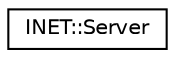 digraph "Graphical Class Hierarchy"
{
  edge [fontname="Helvetica",fontsize="10",labelfontname="Helvetica",labelfontsize="10"];
  node [fontname="Helvetica",fontsize="10",shape=record];
  rankdir="LR";
  Node1 [label="INET::Server",height=0.2,width=0.4,color="black", fillcolor="white", style="filled",URL="$df/d4b/classINET_1_1Server.html"];
}
